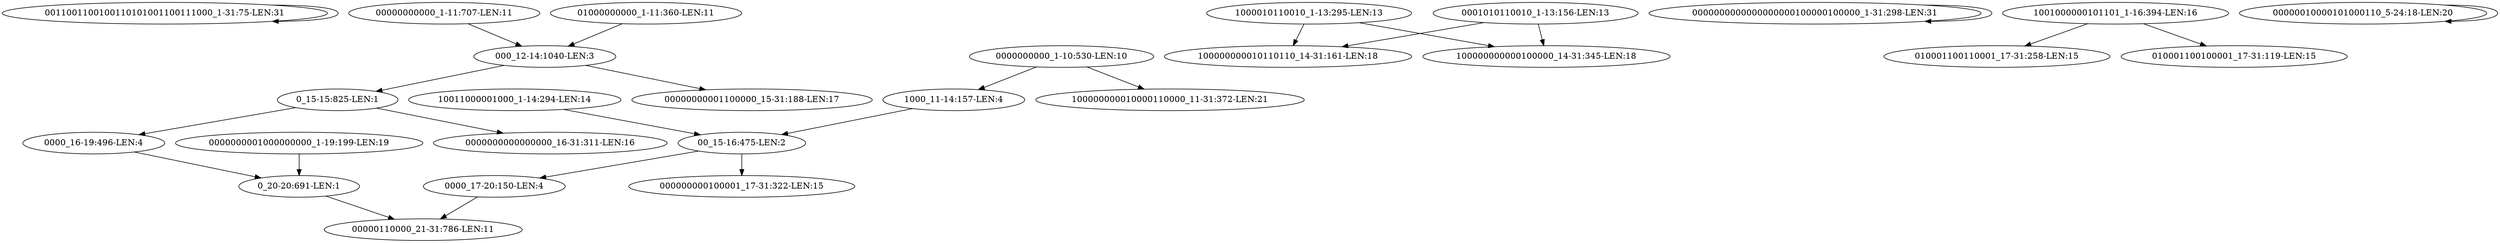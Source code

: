 digraph G {
    "0011001100100110101001100111000_1-31:75-LEN:31" -> "0011001100100110101001100111000_1-31:75-LEN:31";
    "10011000001000_1-14:294-LEN:14" -> "00_15-16:475-LEN:2";
    "0000_16-19:496-LEN:4" -> "0_20-20:691-LEN:1";
    "00_15-16:475-LEN:2" -> "0000_17-20:150-LEN:4";
    "00_15-16:475-LEN:2" -> "000000000100001_17-31:322-LEN:15";
    "0_15-15:825-LEN:1" -> "0000_16-19:496-LEN:4";
    "0_15-15:825-LEN:1" -> "0000000000000000_16-31:311-LEN:16";
    "1000010110010_1-13:295-LEN:13" -> "100000000010110110_14-31:161-LEN:18";
    "1000010110010_1-13:295-LEN:13" -> "100000000000100000_14-31:345-LEN:18";
    "0001010110010_1-13:156-LEN:13" -> "100000000010110110_14-31:161-LEN:18";
    "0001010110010_1-13:156-LEN:13" -> "100000000000100000_14-31:345-LEN:18";
    "0000_17-20:150-LEN:4" -> "00000110000_21-31:786-LEN:11";
    "0000000000000000000100000100000_1-31:298-LEN:31" -> "0000000000000000000100000100000_1-31:298-LEN:31";
    "0000000001000000000_1-19:199-LEN:19" -> "0_20-20:691-LEN:1";
    "000_12-14:1040-LEN:3" -> "00000000001100000_15-31:188-LEN:17";
    "000_12-14:1040-LEN:3" -> "0_15-15:825-LEN:1";
    "1001000000101101_1-16:394-LEN:16" -> "010001100110001_17-31:258-LEN:15";
    "1001000000101101_1-16:394-LEN:16" -> "010001100100001_17-31:119-LEN:15";
    "00000000000_1-11:707-LEN:11" -> "000_12-14:1040-LEN:3";
    "0_20-20:691-LEN:1" -> "00000110000_21-31:786-LEN:11";
    "01000000000_1-11:360-LEN:11" -> "000_12-14:1040-LEN:3";
    "1000_11-14:157-LEN:4" -> "00_15-16:475-LEN:2";
    "0000000000_1-10:530-LEN:10" -> "100000000010000110000_11-31:372-LEN:21";
    "0000000000_1-10:530-LEN:10" -> "1000_11-14:157-LEN:4";
    "00000010000101000110_5-24:18-LEN:20" -> "00000010000101000110_5-24:18-LEN:20";
}
